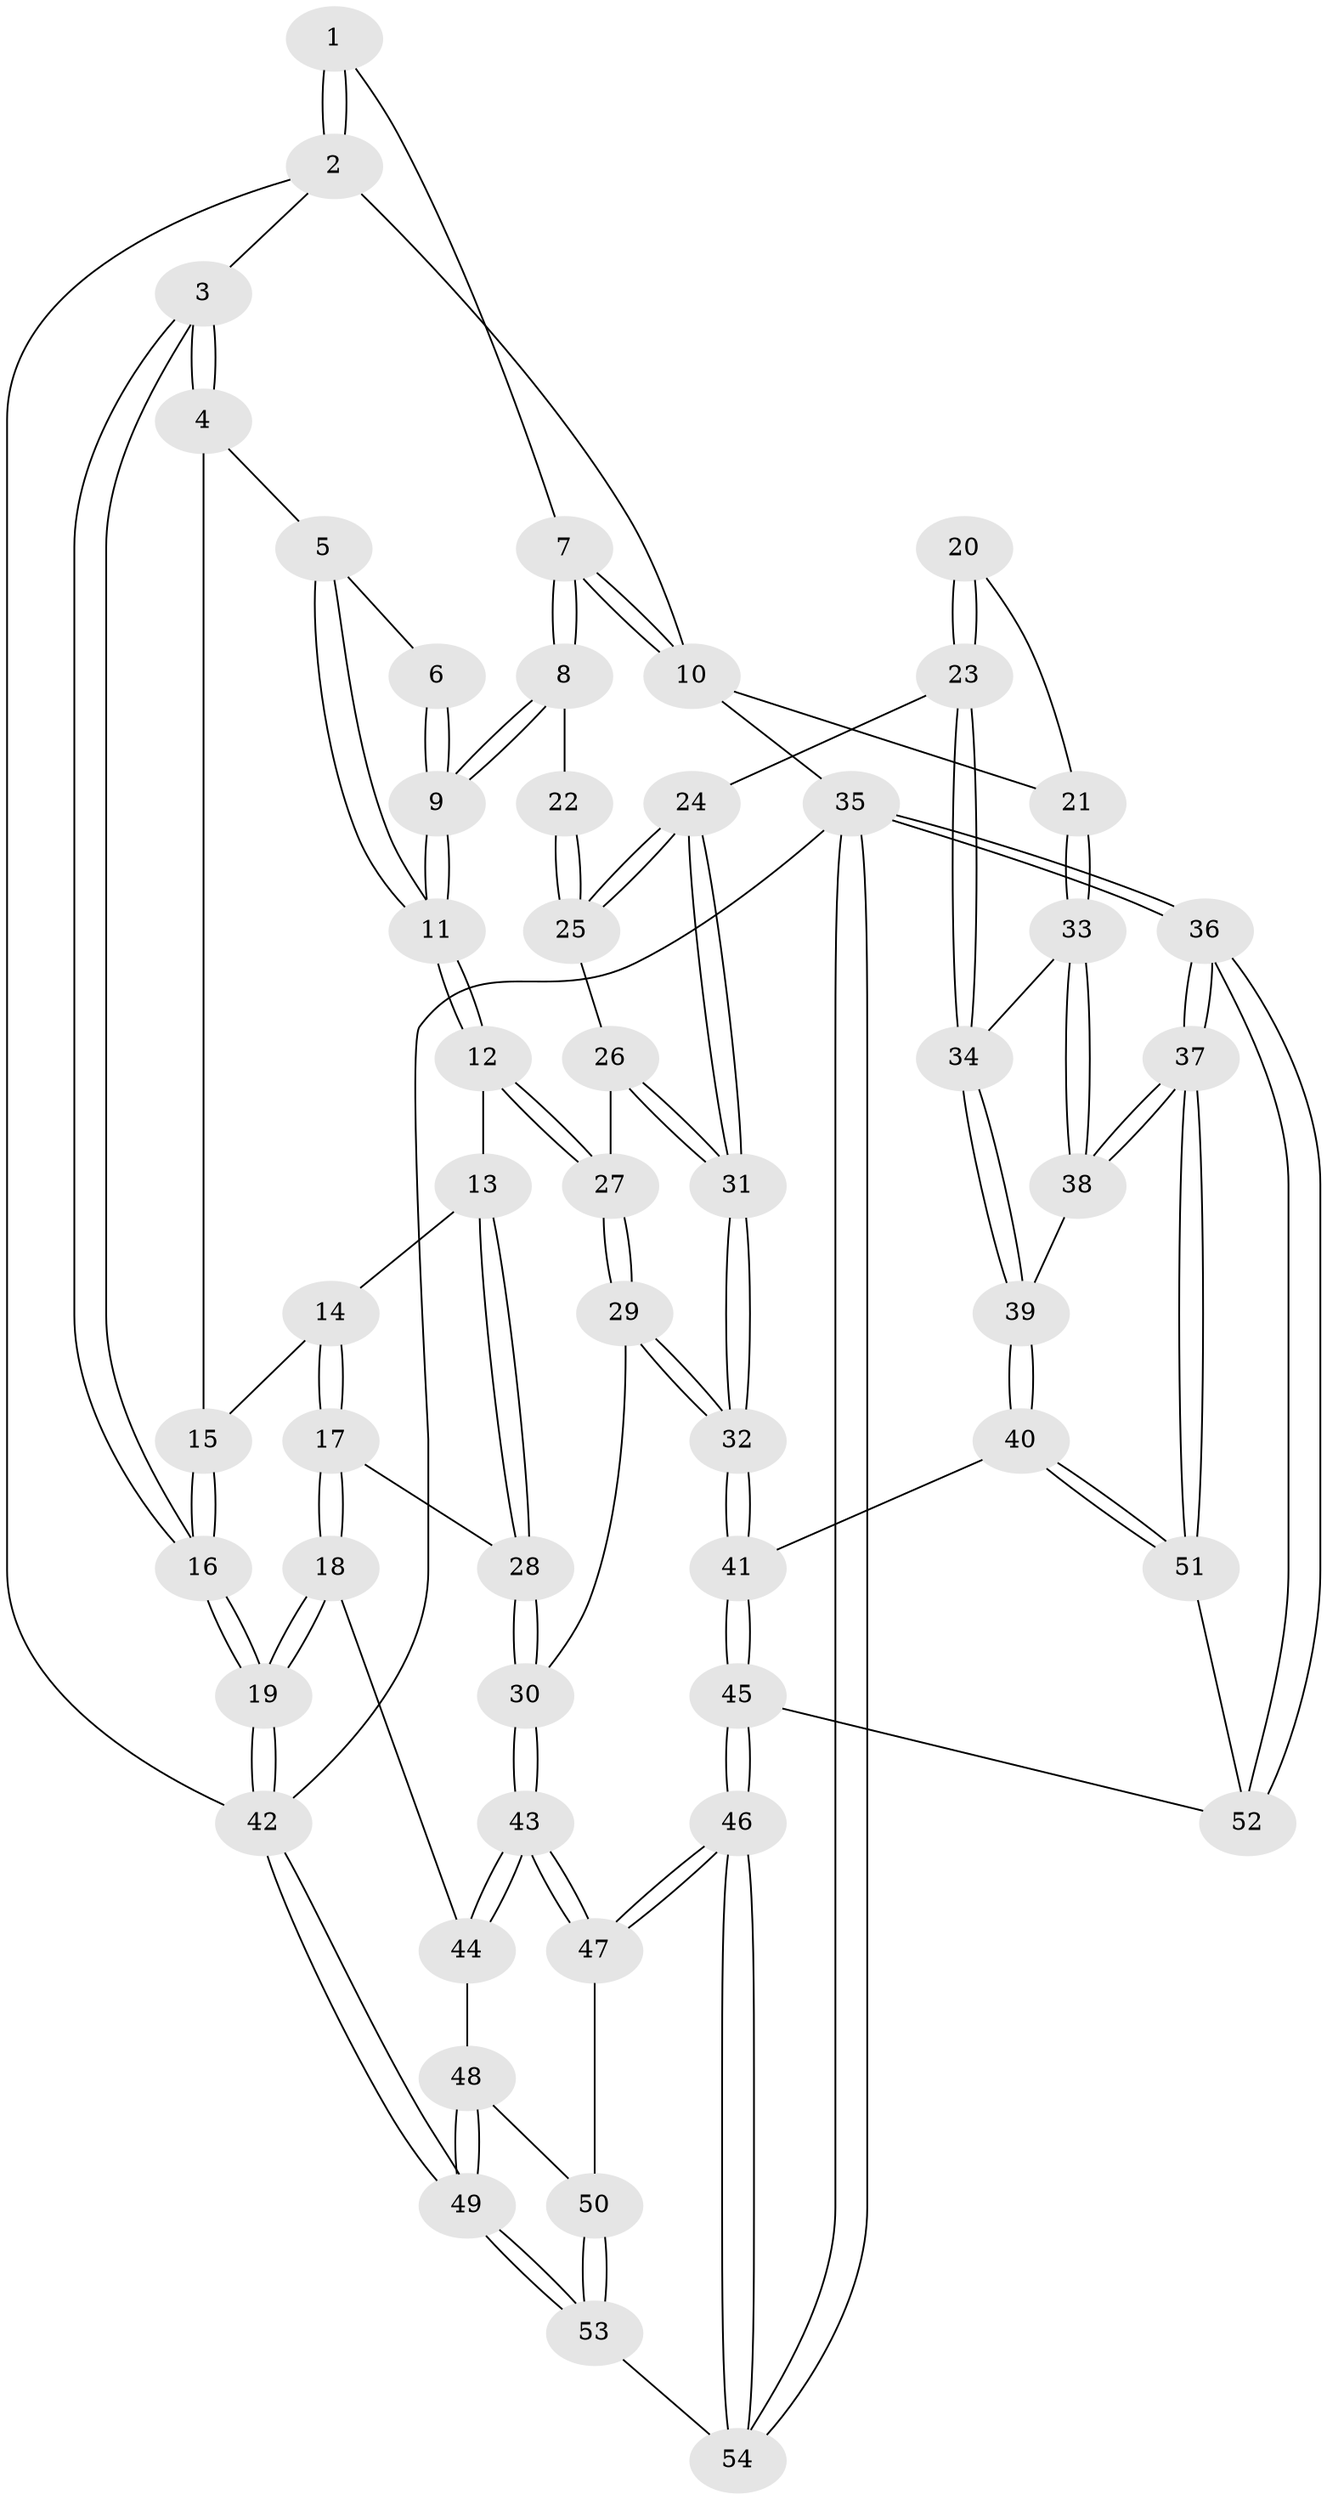 // Generated by graph-tools (version 1.1) at 2025/11/02/27/25 16:11:53]
// undirected, 54 vertices, 132 edges
graph export_dot {
graph [start="1"]
  node [color=gray90,style=filled];
  1 [pos="+0.20335756874795913+0"];
  2 [pos="+0+0"];
  3 [pos="+0+0.08190136494387543"];
  4 [pos="+0.15181526943710585+0.10728073383313663"];
  5 [pos="+0.15761868992528769+0.1034151506173027"];
  6 [pos="+0.19167557286016243+0"];
  7 [pos="+0.49832342539541874+0"];
  8 [pos="+0.4921750967954842+0.0864336552005302"];
  9 [pos="+0.39990915270563226+0.16126570709440016"];
  10 [pos="+1+0"];
  11 [pos="+0.3975652365372351+0.16367735846339992"];
  12 [pos="+0.3842938187482463+0.19478074995058675"];
  13 [pos="+0.32719219873373817+0.2443427955505116"];
  14 [pos="+0.16443241762590977+0.21840573172134822"];
  15 [pos="+0.1538522246798521+0.16669687409242734"];
  16 [pos="+0+0.35656730882113774"];
  17 [pos="+0.06866937995468211+0.38512286454158456"];
  18 [pos="+0+0.4173663449103152"];
  19 [pos="+0+0.414496548013445"];
  20 [pos="+0.9860103843208006+0.02181507382105386"];
  21 [pos="+1+0"];
  22 [pos="+0.5058906688881788+0.09651877496821509"];
  23 [pos="+0.7403966446032327+0.27847896300690334"];
  24 [pos="+0.6789160242047958+0.2504222679279633"];
  25 [pos="+0.6054392363215526+0.19409516317460665"];
  26 [pos="+0.497956055543349+0.35855586778915216"];
  27 [pos="+0.4207872866087191+0.29061662373427993"];
  28 [pos="+0.22959253790323977+0.4102088150753794"];
  29 [pos="+0.3882531189276347+0.5339310295612165"];
  30 [pos="+0.3403093209620232+0.5408914817820927"];
  31 [pos="+0.5179591264384721+0.39855339340292156"];
  32 [pos="+0.5071594510166647+0.5457593346920098"];
  33 [pos="+1+0.37800041807066703"];
  34 [pos="+0.771824863910934+0.39280026025119646"];
  35 [pos="+1+1"];
  36 [pos="+1+1"];
  37 [pos="+1+0.8645026564522468"];
  38 [pos="+1+0.5374019726572363"];
  39 [pos="+0.7305189760294126+0.5397630072609856"];
  40 [pos="+0.7206440509578536+0.5559435005120109"];
  41 [pos="+0.5683919738081757+0.5781166357310495"];
  42 [pos="+0+1"];
  43 [pos="+0.30696271101319006+0.5938300521557325"];
  44 [pos="+0.017866137583154015+0.5424627329600532"];
  45 [pos="+0.4623658570794473+1"];
  46 [pos="+0.45776431620180685+1"];
  47 [pos="+0.2905308893066186+0.6339991232044649"];
  48 [pos="+0.10823479115310139+0.6595998520625938"];
  49 [pos="+0+1"];
  50 [pos="+0.21424632950212827+0.678220375825233"];
  51 [pos="+0.7724031717913781+0.6488952191764791"];
  52 [pos="+0.7329961158992763+0.8459081180623678"];
  53 [pos="+0.07104454833821551+1"];
  54 [pos="+0.4466166969687724+1"];
  1 -- 2;
  1 -- 2;
  1 -- 7;
  2 -- 3;
  2 -- 10;
  2 -- 42;
  3 -- 4;
  3 -- 4;
  3 -- 16;
  3 -- 16;
  4 -- 5;
  4 -- 15;
  5 -- 6;
  5 -- 11;
  5 -- 11;
  6 -- 9;
  6 -- 9;
  7 -- 8;
  7 -- 8;
  7 -- 10;
  7 -- 10;
  8 -- 9;
  8 -- 9;
  8 -- 22;
  9 -- 11;
  9 -- 11;
  10 -- 21;
  10 -- 35;
  11 -- 12;
  11 -- 12;
  12 -- 13;
  12 -- 27;
  12 -- 27;
  13 -- 14;
  13 -- 28;
  13 -- 28;
  14 -- 15;
  14 -- 17;
  14 -- 17;
  15 -- 16;
  15 -- 16;
  16 -- 19;
  16 -- 19;
  17 -- 18;
  17 -- 18;
  17 -- 28;
  18 -- 19;
  18 -- 19;
  18 -- 44;
  19 -- 42;
  19 -- 42;
  20 -- 21;
  20 -- 23;
  20 -- 23;
  21 -- 33;
  21 -- 33;
  22 -- 25;
  22 -- 25;
  23 -- 24;
  23 -- 34;
  23 -- 34;
  24 -- 25;
  24 -- 25;
  24 -- 31;
  24 -- 31;
  25 -- 26;
  26 -- 27;
  26 -- 31;
  26 -- 31;
  27 -- 29;
  27 -- 29;
  28 -- 30;
  28 -- 30;
  29 -- 30;
  29 -- 32;
  29 -- 32;
  30 -- 43;
  30 -- 43;
  31 -- 32;
  31 -- 32;
  32 -- 41;
  32 -- 41;
  33 -- 34;
  33 -- 38;
  33 -- 38;
  34 -- 39;
  34 -- 39;
  35 -- 36;
  35 -- 36;
  35 -- 54;
  35 -- 54;
  35 -- 42;
  36 -- 37;
  36 -- 37;
  36 -- 52;
  36 -- 52;
  37 -- 38;
  37 -- 38;
  37 -- 51;
  37 -- 51;
  38 -- 39;
  39 -- 40;
  39 -- 40;
  40 -- 41;
  40 -- 51;
  40 -- 51;
  41 -- 45;
  41 -- 45;
  42 -- 49;
  42 -- 49;
  43 -- 44;
  43 -- 44;
  43 -- 47;
  43 -- 47;
  44 -- 48;
  45 -- 46;
  45 -- 46;
  45 -- 52;
  46 -- 47;
  46 -- 47;
  46 -- 54;
  46 -- 54;
  47 -- 50;
  48 -- 49;
  48 -- 49;
  48 -- 50;
  49 -- 53;
  49 -- 53;
  50 -- 53;
  50 -- 53;
  51 -- 52;
  53 -- 54;
}
